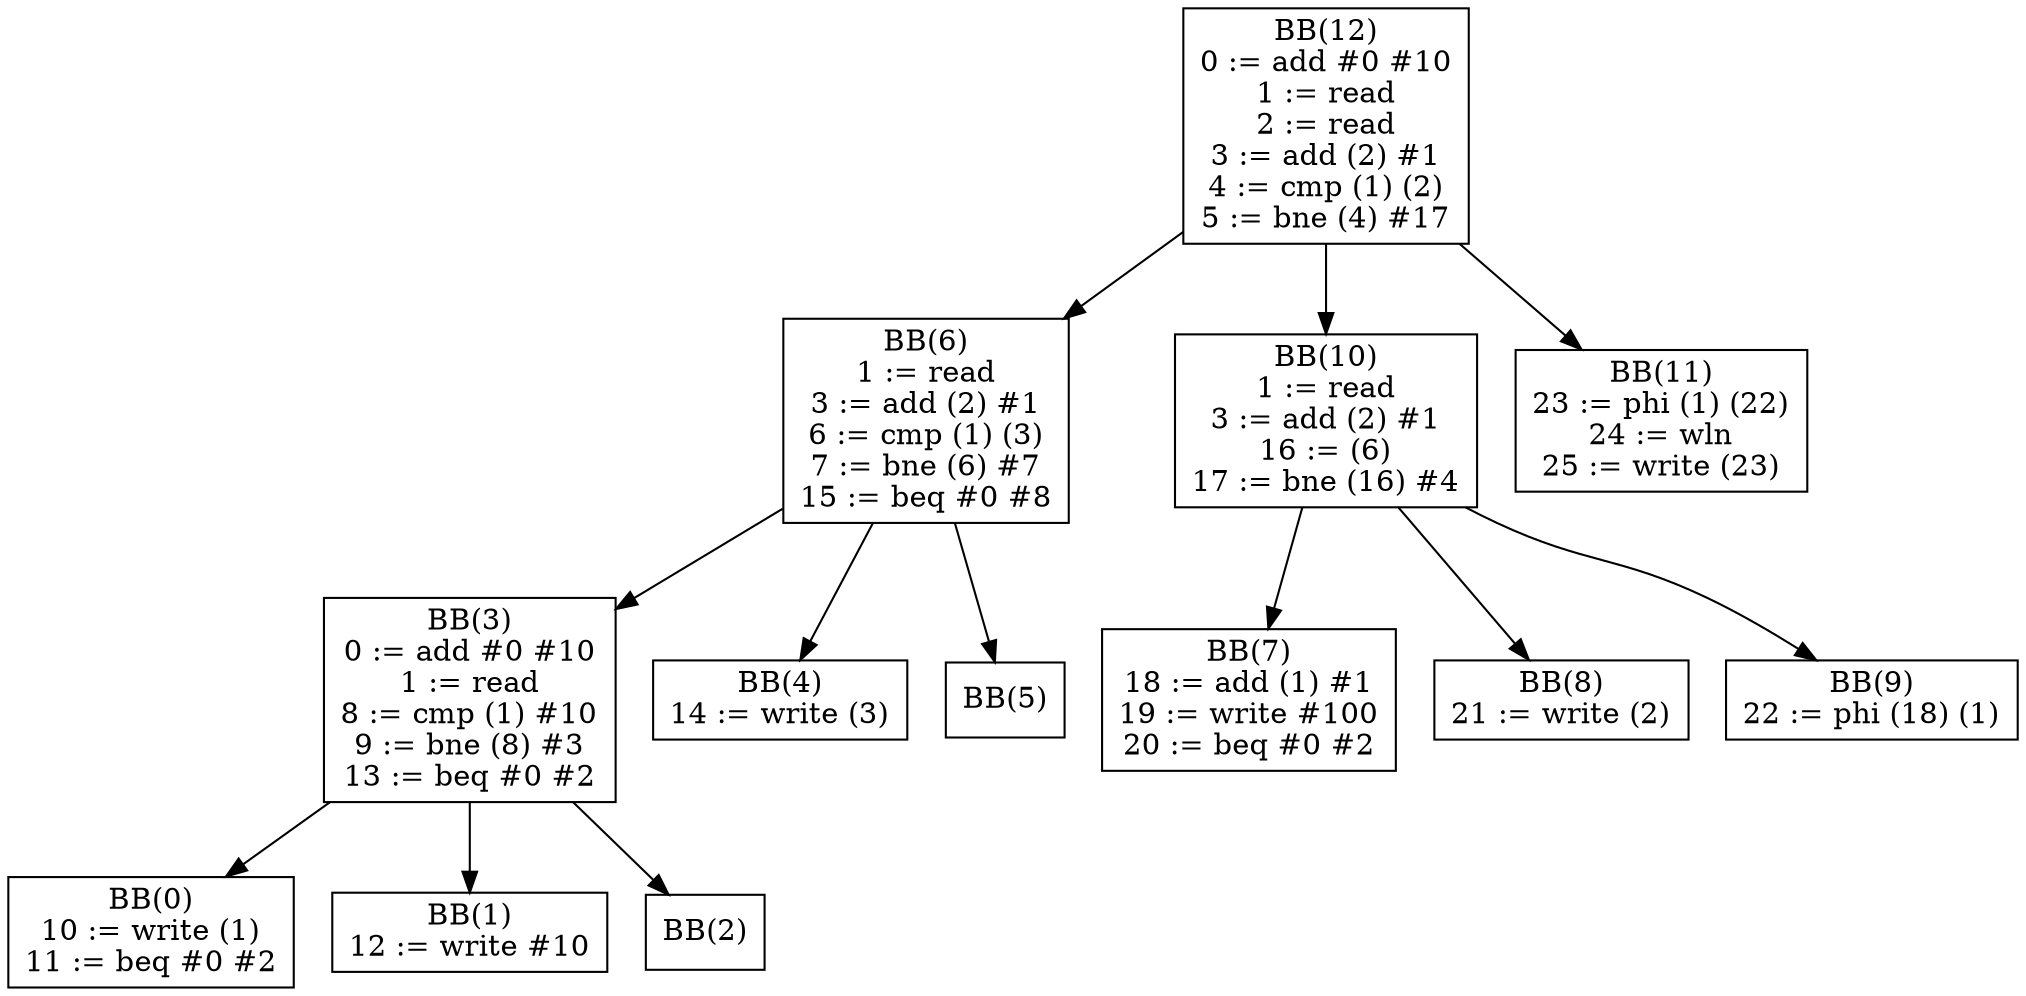 digraph G {
bb12[shape = box, label = "BB(12)\n" + "0 := add #0 #10\n" + "1 := read\n" + "2 := read\n" + "3 := add (2) #1\n" + "4 := cmp (1) (2)\n" + "5 := bne (4) #17\n"];
bb6[shape = box, label = "BB(6)\n" + "1 := read\n" + "3 := add (2) #1\n" + "6 := cmp (1) (3)\n" + "7 := bne (6) #7\n" + "15 := beq #0 #8\n"];
bb10[shape = box, label = "BB(10)\n" + "1 := read\n" + "3 := add (2) #1\n" + "16 := (6)\n" + "17 := bne (16) #4\n"];
bb11[shape = box, label = "BB(11)\n" + "23 := phi (1) (22)\n" + "24 := wln\n" + "25 := write (23)\n"];
bb3[shape = box, label = "BB(3)\n" + "0 := add #0 #10\n" + "1 := read\n" + "8 := cmp (1) #10\n" + "9 := bne (8) #3\n" + "13 := beq #0 #2\n"];
bb4[shape = box, label = "BB(4)\n" + "14 := write (3)\n"];
bb5[shape = box, label = "BB(5)\n"];
bb7[shape = box, label = "BB(7)\n" + "18 := add (1) #1\n" + "19 := write #100\n" + "20 := beq #0 #2\n"];
bb8[shape = box, label = "BB(8)\n" + "21 := write (2)\n"];
bb9[shape = box, label = "BB(9)\n" + "22 := phi (18) (1)\n"];
bb0[shape = box, label = "BB(0)\n" + "10 := write (1)\n" + "11 := beq #0 #2\n"];
bb1[shape = box, label = "BB(1)\n" + "12 := write #10\n"];
bb2[shape = box, label = "BB(2)\n"];
bb12 -> bb6;
bb12 -> bb10;
bb12 -> bb11;
bb6 -> bb3;
bb6 -> bb4;
bb6 -> bb5;
bb10 -> bb7;
bb10 -> bb8;
bb10 -> bb9;
bb3 -> bb0;
bb3 -> bb1;
bb3 -> bb2;
}
